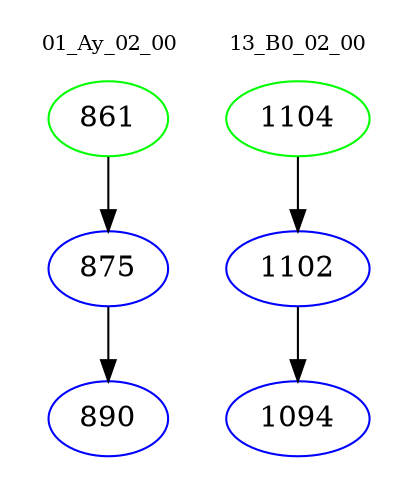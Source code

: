 digraph{
subgraph cluster_0 {
color = white
label = "01_Ay_02_00";
fontsize=10;
T0_861 [label="861", color="green"]
T0_861 -> T0_875 [color="black"]
T0_875 [label="875", color="blue"]
T0_875 -> T0_890 [color="black"]
T0_890 [label="890", color="blue"]
}
subgraph cluster_1 {
color = white
label = "13_B0_02_00";
fontsize=10;
T1_1104 [label="1104", color="green"]
T1_1104 -> T1_1102 [color="black"]
T1_1102 [label="1102", color="blue"]
T1_1102 -> T1_1094 [color="black"]
T1_1094 [label="1094", color="blue"]
}
}
